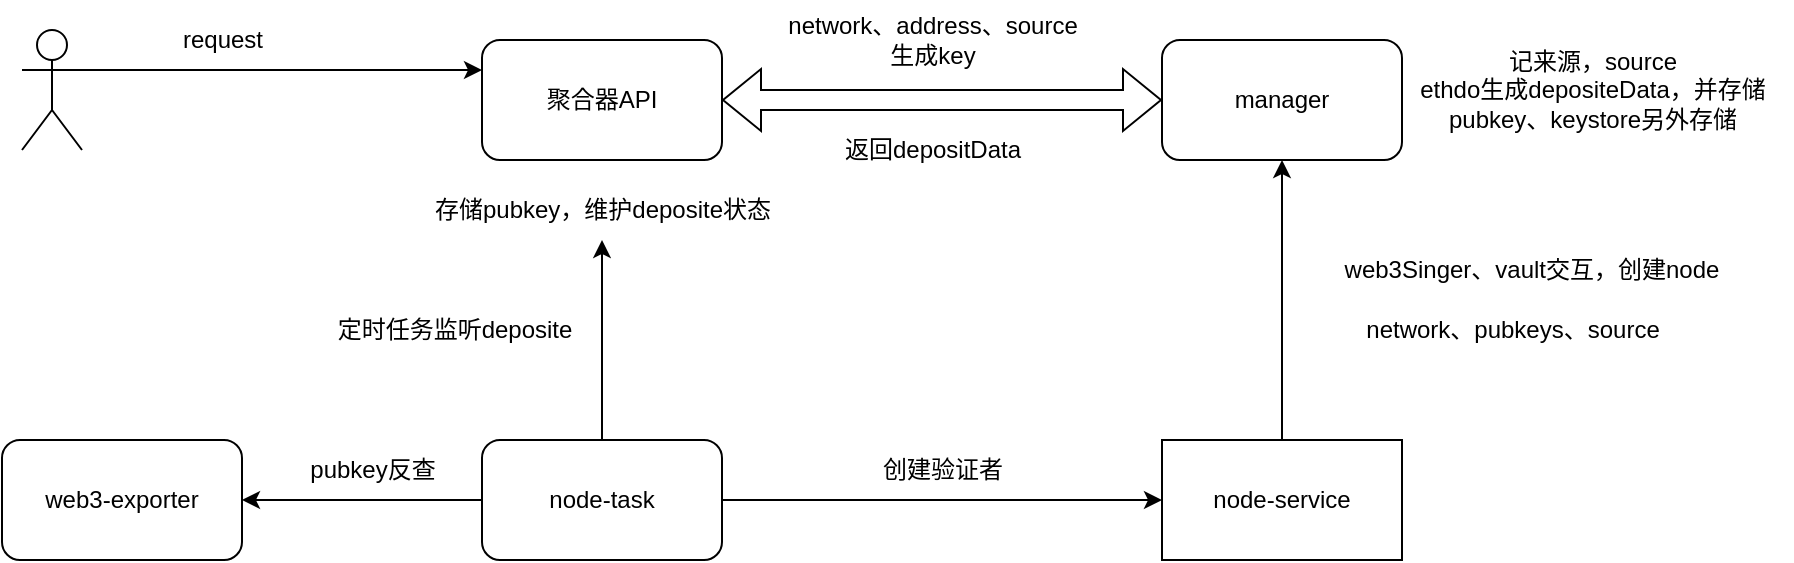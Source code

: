 <mxfile version="20.2.4" type="github">
  <diagram id="DIGLBmIxfMBTLwVZg4zG" name="第 1 页">
    <mxGraphModel dx="2493" dy="794" grid="1" gridSize="10" guides="1" tooltips="1" connect="1" arrows="1" fold="1" page="1" pageScale="1" pageWidth="827" pageHeight="1169" math="0" shadow="0">
      <root>
        <mxCell id="0" />
        <mxCell id="1" parent="0" />
        <mxCell id="d3GLhMi2jsoCm6vwqvOL-1" value="聚合器API" style="rounded=1;whiteSpace=wrap;html=1;" parent="1" vertex="1">
          <mxGeometry x="-173" y="90" width="120" height="60" as="geometry" />
        </mxCell>
        <mxCell id="d3GLhMi2jsoCm6vwqvOL-2" value="manager" style="rounded=1;whiteSpace=wrap;html=1;" parent="1" vertex="1">
          <mxGeometry x="167" y="90" width="120" height="60" as="geometry" />
        </mxCell>
        <mxCell id="d3GLhMi2jsoCm6vwqvOL-10" style="edgeStyle=orthogonalEdgeStyle;rounded=0;orthogonalLoop=1;jettySize=auto;html=1;exitX=1;exitY=0.5;exitDx=0;exitDy=0;entryX=0;entryY=0.5;entryDx=0;entryDy=0;" parent="1" source="d3GLhMi2jsoCm6vwqvOL-8" target="d3GLhMi2jsoCm6vwqvOL-22" edge="1">
          <mxGeometry relative="1" as="geometry">
            <mxPoint x="157" y="320" as="targetPoint" />
          </mxGeometry>
        </mxCell>
        <mxCell id="d3GLhMi2jsoCm6vwqvOL-19" style="edgeStyle=orthogonalEdgeStyle;rounded=0;orthogonalLoop=1;jettySize=auto;html=1;exitX=0.5;exitY=0;exitDx=0;exitDy=0;" parent="1" source="d3GLhMi2jsoCm6vwqvOL-8" target="d3GLhMi2jsoCm6vwqvOL-15" edge="1">
          <mxGeometry relative="1" as="geometry" />
        </mxCell>
        <mxCell id="d3GLhMi2jsoCm6vwqvOL-34" value="" style="edgeStyle=orthogonalEdgeStyle;rounded=0;orthogonalLoop=1;jettySize=auto;html=1;" parent="1" source="d3GLhMi2jsoCm6vwqvOL-8" target="d3GLhMi2jsoCm6vwqvOL-33" edge="1">
          <mxGeometry relative="1" as="geometry" />
        </mxCell>
        <mxCell id="d3GLhMi2jsoCm6vwqvOL-8" value="node-task" style="rounded=1;whiteSpace=wrap;html=1;" parent="1" vertex="1">
          <mxGeometry x="-173" y="290" width="120" height="60" as="geometry" />
        </mxCell>
        <mxCell id="d3GLhMi2jsoCm6vwqvOL-9" value="定时任务监听deposite&lt;br&gt;" style="text;html=1;align=center;verticalAlign=middle;resizable=0;points=[];autosize=1;strokeColor=none;fillColor=none;" parent="1" vertex="1">
          <mxGeometry x="-257" y="220" width="140" height="30" as="geometry" />
        </mxCell>
        <mxCell id="d3GLhMi2jsoCm6vwqvOL-11" value="web3Singer、vault交互，创建node" style="text;html=1;strokeColor=none;fillColor=none;align=center;verticalAlign=middle;whiteSpace=wrap;rounded=0;" parent="1" vertex="1">
          <mxGeometry x="247" y="190" width="210" height="30" as="geometry" />
        </mxCell>
        <mxCell id="d3GLhMi2jsoCm6vwqvOL-14" value="返回depositData" style="text;html=1;align=center;verticalAlign=middle;resizable=0;points=[];autosize=1;strokeColor=none;fillColor=none;" parent="1" vertex="1">
          <mxGeometry x="-3" y="130" width="110" height="30" as="geometry" />
        </mxCell>
        <mxCell id="d3GLhMi2jsoCm6vwqvOL-15" value="存储pubkey，维护deposite状态" style="text;html=1;align=center;verticalAlign=middle;resizable=0;points=[];autosize=1;strokeColor=none;fillColor=none;" parent="1" vertex="1">
          <mxGeometry x="-208" y="160" width="190" height="30" as="geometry" />
        </mxCell>
        <mxCell id="d3GLhMi2jsoCm6vwqvOL-16" value="记来源，source&lt;br&gt;ethdo生成depositeData，并存储&lt;br&gt;pubkey、keystore另外存储" style="text;html=1;align=center;verticalAlign=middle;resizable=0;points=[];autosize=1;strokeColor=none;fillColor=none;" parent="1" vertex="1">
          <mxGeometry x="282" y="85" width="200" height="60" as="geometry" />
        </mxCell>
        <mxCell id="d3GLhMi2jsoCm6vwqvOL-18" value="network、address、source&lt;br&gt;生成key" style="text;html=1;align=center;verticalAlign=middle;resizable=0;points=[];autosize=1;strokeColor=none;fillColor=none;" parent="1" vertex="1">
          <mxGeometry x="-33" y="70" width="170" height="40" as="geometry" />
        </mxCell>
        <mxCell id="d3GLhMi2jsoCm6vwqvOL-21" value="network、pubkeys、source" style="text;html=1;align=center;verticalAlign=middle;resizable=0;points=[];autosize=1;strokeColor=none;fillColor=none;" parent="1" vertex="1">
          <mxGeometry x="257" y="220" width="170" height="30" as="geometry" />
        </mxCell>
        <mxCell id="d3GLhMi2jsoCm6vwqvOL-23" style="edgeStyle=orthogonalEdgeStyle;rounded=0;orthogonalLoop=1;jettySize=auto;html=1;exitX=0.5;exitY=0;exitDx=0;exitDy=0;entryX=0.5;entryY=1;entryDx=0;entryDy=0;" parent="1" source="d3GLhMi2jsoCm6vwqvOL-22" target="d3GLhMi2jsoCm6vwqvOL-2" edge="1">
          <mxGeometry relative="1" as="geometry" />
        </mxCell>
        <mxCell id="d3GLhMi2jsoCm6vwqvOL-22" value="node-service" style="rounded=0;whiteSpace=wrap;html=1;" parent="1" vertex="1">
          <mxGeometry x="167" y="290" width="120" height="60" as="geometry" />
        </mxCell>
        <mxCell id="d3GLhMi2jsoCm6vwqvOL-27" style="edgeStyle=orthogonalEdgeStyle;rounded=0;orthogonalLoop=1;jettySize=auto;html=1;exitX=1;exitY=0.333;exitDx=0;exitDy=0;exitPerimeter=0;entryX=0;entryY=0.25;entryDx=0;entryDy=0;" parent="1" source="d3GLhMi2jsoCm6vwqvOL-26" target="d3GLhMi2jsoCm6vwqvOL-1" edge="1">
          <mxGeometry relative="1" as="geometry" />
        </mxCell>
        <mxCell id="d3GLhMi2jsoCm6vwqvOL-26" value="" style="shape=umlActor;verticalLabelPosition=bottom;verticalAlign=top;html=1;outlineConnect=0;" parent="1" vertex="1">
          <mxGeometry x="-403" y="85" width="30" height="60" as="geometry" />
        </mxCell>
        <mxCell id="d3GLhMi2jsoCm6vwqvOL-28" value="request" style="text;html=1;align=center;verticalAlign=middle;resizable=0;points=[];autosize=1;strokeColor=none;fillColor=none;" parent="1" vertex="1">
          <mxGeometry x="-333" y="75" width="60" height="30" as="geometry" />
        </mxCell>
        <mxCell id="d3GLhMi2jsoCm6vwqvOL-29" value="" style="shape=flexArrow;endArrow=classic;startArrow=classic;html=1;rounded=0;entryX=0;entryY=0.5;entryDx=0;entryDy=0;exitX=1;exitY=0.5;exitDx=0;exitDy=0;" parent="1" source="d3GLhMi2jsoCm6vwqvOL-1" target="d3GLhMi2jsoCm6vwqvOL-2" edge="1">
          <mxGeometry width="100" height="100" relative="1" as="geometry">
            <mxPoint x="-23" y="280" as="sourcePoint" />
            <mxPoint x="77" y="180" as="targetPoint" />
          </mxGeometry>
        </mxCell>
        <mxCell id="d3GLhMi2jsoCm6vwqvOL-32" value="创建验证者" style="text;html=1;align=center;verticalAlign=middle;resizable=0;points=[];autosize=1;strokeColor=none;fillColor=none;" parent="1" vertex="1">
          <mxGeometry x="17" y="290" width="80" height="30" as="geometry" />
        </mxCell>
        <mxCell id="d3GLhMi2jsoCm6vwqvOL-33" value="&lt;div style=&quot;&quot; data-line-index=&quot;0&quot; data-zone-id=&quot;0&quot;&gt;web3-exporter&lt;/div&gt;" style="whiteSpace=wrap;html=1;rounded=1;" parent="1" vertex="1">
          <mxGeometry x="-413" y="290" width="120" height="60" as="geometry" />
        </mxCell>
        <mxCell id="d3GLhMi2jsoCm6vwqvOL-35" value="pubkey反查" style="text;html=1;align=center;verticalAlign=middle;resizable=0;points=[];autosize=1;strokeColor=none;fillColor=none;" parent="1" vertex="1">
          <mxGeometry x="-273" y="290" width="90" height="30" as="geometry" />
        </mxCell>
      </root>
    </mxGraphModel>
  </diagram>
</mxfile>
